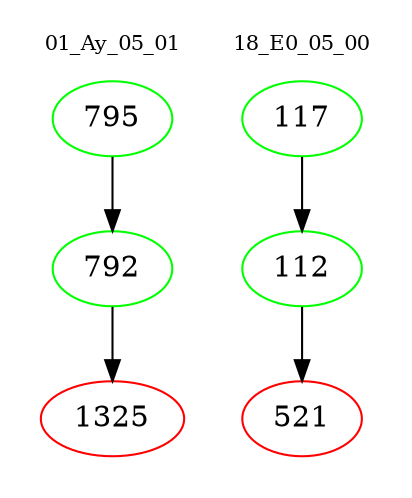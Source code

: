 digraph{
subgraph cluster_0 {
color = white
label = "01_Ay_05_01";
fontsize=10;
T0_795 [label="795", color="green"]
T0_795 -> T0_792 [color="black"]
T0_792 [label="792", color="green"]
T0_792 -> T0_1325 [color="black"]
T0_1325 [label="1325", color="red"]
}
subgraph cluster_1 {
color = white
label = "18_E0_05_00";
fontsize=10;
T1_117 [label="117", color="green"]
T1_117 -> T1_112 [color="black"]
T1_112 [label="112", color="green"]
T1_112 -> T1_521 [color="black"]
T1_521 [label="521", color="red"]
}
}
